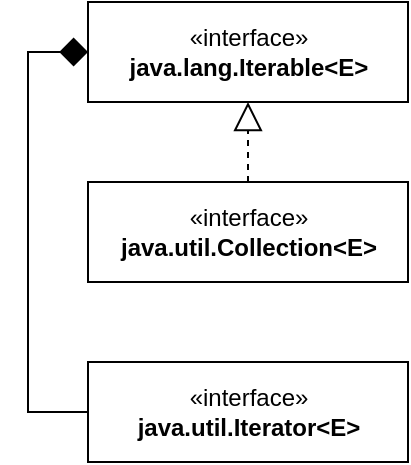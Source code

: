 <mxfile version="17.0.0" type="github">
  <diagram id="26A-aRNeh7gq_8pZztqW" name="Page-1">
    <mxGraphModel dx="460" dy="776" grid="1" gridSize="10" guides="1" tooltips="1" connect="1" arrows="1" fold="1" page="1" pageScale="1" pageWidth="850" pageHeight="1100" math="0" shadow="0">
      <root>
        <mxCell id="0" />
        <mxCell id="1" parent="0" />
        <mxCell id="UrCILJKcK6zoqzMoZyDz-5" value="«interface»&lt;br&gt;&lt;b&gt;java.lang.Iterable&amp;lt;E&amp;gt;&lt;/b&gt;" style="html=1;" vertex="1" parent="1">
          <mxGeometry x="80" y="80" width="160" height="50" as="geometry" />
        </mxCell>
        <mxCell id="UrCILJKcK6zoqzMoZyDz-9" style="edgeStyle=orthogonalEdgeStyle;rounded=0;orthogonalLoop=1;jettySize=auto;html=1;exitX=0.5;exitY=0;exitDx=0;exitDy=0;entryX=0.5;entryY=1;entryDx=0;entryDy=0;endArrow=block;endFill=0;strokeWidth=1;endSize=12;startSize=8;dashed=1;" edge="1" parent="1" source="UrCILJKcK6zoqzMoZyDz-6" target="UrCILJKcK6zoqzMoZyDz-5">
          <mxGeometry relative="1" as="geometry" />
        </mxCell>
        <mxCell id="UrCILJKcK6zoqzMoZyDz-6" value="«interface»&lt;br&gt;&lt;b&gt;java.util.Collection&amp;lt;E&amp;gt;&lt;/b&gt;" style="html=1;" vertex="1" parent="1">
          <mxGeometry x="80" y="170" width="160" height="50" as="geometry" />
        </mxCell>
        <mxCell id="UrCILJKcK6zoqzMoZyDz-8" style="edgeStyle=orthogonalEdgeStyle;rounded=0;orthogonalLoop=1;jettySize=auto;html=1;exitX=0;exitY=0.5;exitDx=0;exitDy=0;entryX=0;entryY=0.5;entryDx=0;entryDy=0;endArrow=diamond;endFill=1;endSize=12;" edge="1" parent="1" source="UrCILJKcK6zoqzMoZyDz-7" target="UrCILJKcK6zoqzMoZyDz-5">
          <mxGeometry relative="1" as="geometry" />
        </mxCell>
        <mxCell id="UrCILJKcK6zoqzMoZyDz-7" value="«interface»&lt;br&gt;&lt;b&gt;java.util.Iterator&amp;lt;E&amp;gt;&lt;/b&gt;" style="html=1;" vertex="1" parent="1">
          <mxGeometry x="80" y="260" width="160" height="50" as="geometry" />
        </mxCell>
      </root>
    </mxGraphModel>
  </diagram>
</mxfile>

